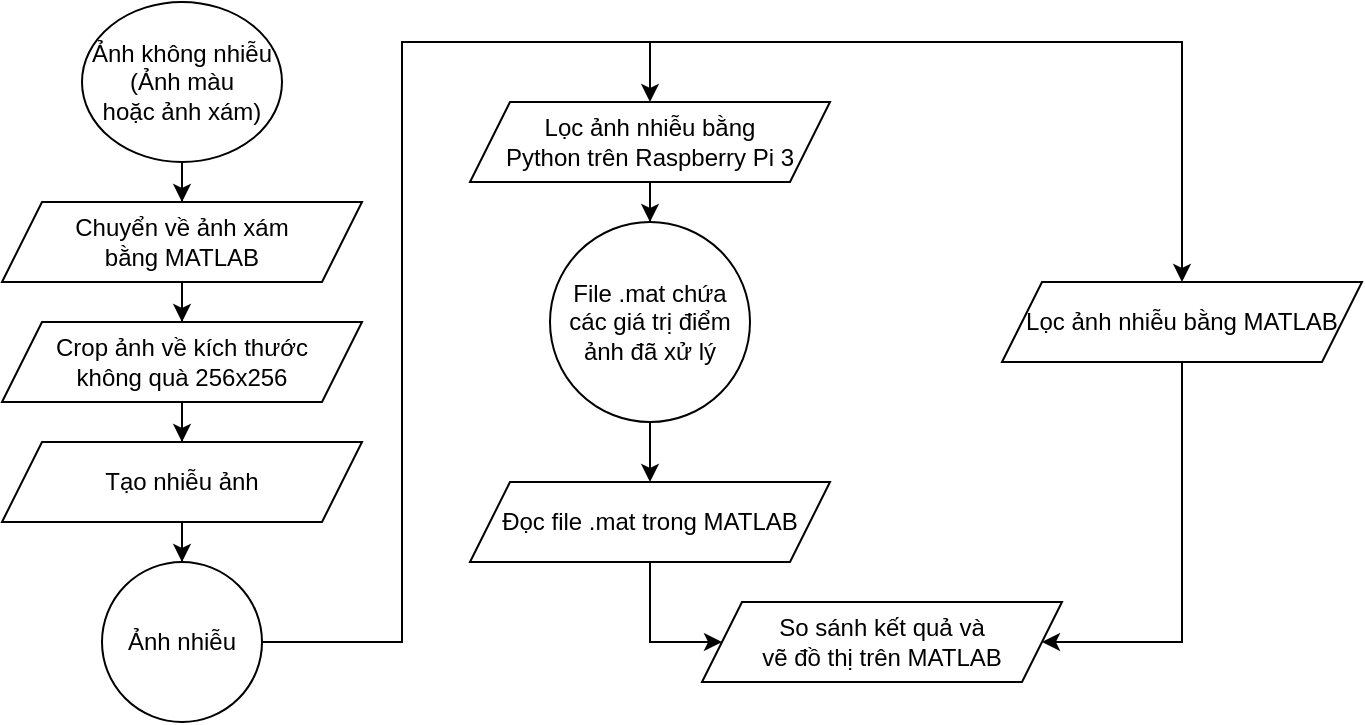 <mxfile version="24.4.8" type="device">
  <diagram id="C5RBs43oDa-KdzZeNtuy" name="Page-1">
    <mxGraphModel dx="1050" dy="629" grid="1" gridSize="10" guides="1" tooltips="1" connect="1" arrows="1" fold="1" page="1" pageScale="1" pageWidth="827" pageHeight="1169" math="0" shadow="0">
      <root>
        <mxCell id="WIyWlLk6GJQsqaUBKTNV-0" />
        <mxCell id="WIyWlLk6GJQsqaUBKTNV-1" parent="WIyWlLk6GJQsqaUBKTNV-0" />
        <mxCell id="Q-4LTJM0KD3jdyY_kC-U-11" style="edgeStyle=orthogonalEdgeStyle;rounded=0;orthogonalLoop=1;jettySize=auto;html=1;entryX=0.5;entryY=0;entryDx=0;entryDy=0;" edge="1" parent="WIyWlLk6GJQsqaUBKTNV-1" source="Q-4LTJM0KD3jdyY_kC-U-0" target="Q-4LTJM0KD3jdyY_kC-U-1">
          <mxGeometry relative="1" as="geometry" />
        </mxCell>
        <mxCell id="Q-4LTJM0KD3jdyY_kC-U-0" value="Ảnh không nhiễu&lt;br&gt;(Ảnh màu &lt;br&gt;hoặc ảnh xám)" style="ellipse;whiteSpace=wrap;html=1;" vertex="1" parent="WIyWlLk6GJQsqaUBKTNV-1">
          <mxGeometry x="40" width="100" height="80" as="geometry" />
        </mxCell>
        <mxCell id="Q-4LTJM0KD3jdyY_kC-U-12" style="edgeStyle=orthogonalEdgeStyle;rounded=0;orthogonalLoop=1;jettySize=auto;html=1;entryX=0.5;entryY=0;entryDx=0;entryDy=0;" edge="1" parent="WIyWlLk6GJQsqaUBKTNV-1" source="Q-4LTJM0KD3jdyY_kC-U-1" target="Q-4LTJM0KD3jdyY_kC-U-2">
          <mxGeometry relative="1" as="geometry" />
        </mxCell>
        <mxCell id="Q-4LTJM0KD3jdyY_kC-U-1" value="Chuyển về ảnh xám&lt;br&gt;bằng MATLAB" style="shape=parallelogram;perimeter=parallelogramPerimeter;whiteSpace=wrap;html=1;fixedSize=1;" vertex="1" parent="WIyWlLk6GJQsqaUBKTNV-1">
          <mxGeometry y="100" width="180" height="40" as="geometry" />
        </mxCell>
        <mxCell id="Q-4LTJM0KD3jdyY_kC-U-13" style="edgeStyle=orthogonalEdgeStyle;rounded=0;orthogonalLoop=1;jettySize=auto;html=1;entryX=0.5;entryY=0;entryDx=0;entryDy=0;" edge="1" parent="WIyWlLk6GJQsqaUBKTNV-1" source="Q-4LTJM0KD3jdyY_kC-U-2" target="Q-4LTJM0KD3jdyY_kC-U-3">
          <mxGeometry relative="1" as="geometry" />
        </mxCell>
        <mxCell id="Q-4LTJM0KD3jdyY_kC-U-2" value="Crop ảnh về kích thước&lt;br&gt;không quà 256x256" style="shape=parallelogram;perimeter=parallelogramPerimeter;whiteSpace=wrap;html=1;fixedSize=1;" vertex="1" parent="WIyWlLk6GJQsqaUBKTNV-1">
          <mxGeometry y="160" width="180" height="40" as="geometry" />
        </mxCell>
        <mxCell id="Q-4LTJM0KD3jdyY_kC-U-14" style="edgeStyle=orthogonalEdgeStyle;rounded=0;orthogonalLoop=1;jettySize=auto;html=1;entryX=0.5;entryY=0;entryDx=0;entryDy=0;" edge="1" parent="WIyWlLk6GJQsqaUBKTNV-1" source="Q-4LTJM0KD3jdyY_kC-U-3" target="Q-4LTJM0KD3jdyY_kC-U-4">
          <mxGeometry relative="1" as="geometry" />
        </mxCell>
        <mxCell id="Q-4LTJM0KD3jdyY_kC-U-3" value="Tạo nhiễu ảnh" style="shape=parallelogram;perimeter=parallelogramPerimeter;whiteSpace=wrap;html=1;fixedSize=1;" vertex="1" parent="WIyWlLk6GJQsqaUBKTNV-1">
          <mxGeometry y="220" width="180" height="40" as="geometry" />
        </mxCell>
        <mxCell id="Q-4LTJM0KD3jdyY_kC-U-16" style="edgeStyle=orthogonalEdgeStyle;rounded=0;orthogonalLoop=1;jettySize=auto;html=1;entryX=0.5;entryY=0;entryDx=0;entryDy=0;" edge="1" parent="WIyWlLk6GJQsqaUBKTNV-1" source="Q-4LTJM0KD3jdyY_kC-U-4" target="Q-4LTJM0KD3jdyY_kC-U-5">
          <mxGeometry relative="1" as="geometry">
            <Array as="points">
              <mxPoint x="200" y="320" />
              <mxPoint x="200" y="20" />
              <mxPoint x="324" y="20" />
            </Array>
          </mxGeometry>
        </mxCell>
        <mxCell id="Q-4LTJM0KD3jdyY_kC-U-17" style="edgeStyle=orthogonalEdgeStyle;rounded=0;orthogonalLoop=1;jettySize=auto;html=1;entryX=0.5;entryY=0;entryDx=0;entryDy=0;" edge="1" parent="WIyWlLk6GJQsqaUBKTNV-1" source="Q-4LTJM0KD3jdyY_kC-U-4" target="Q-4LTJM0KD3jdyY_kC-U-8">
          <mxGeometry relative="1" as="geometry">
            <Array as="points">
              <mxPoint x="200" y="320" />
              <mxPoint x="200" y="20" />
              <mxPoint x="590" y="20" />
            </Array>
          </mxGeometry>
        </mxCell>
        <mxCell id="Q-4LTJM0KD3jdyY_kC-U-4" value="Ảnh nhiễu" style="ellipse;whiteSpace=wrap;html=1;" vertex="1" parent="WIyWlLk6GJQsqaUBKTNV-1">
          <mxGeometry x="50" y="280" width="80" height="80" as="geometry" />
        </mxCell>
        <mxCell id="Q-4LTJM0KD3jdyY_kC-U-18" style="edgeStyle=orthogonalEdgeStyle;rounded=0;orthogonalLoop=1;jettySize=auto;html=1;entryX=0.5;entryY=0;entryDx=0;entryDy=0;" edge="1" parent="WIyWlLk6GJQsqaUBKTNV-1" source="Q-4LTJM0KD3jdyY_kC-U-5" target="Q-4LTJM0KD3jdyY_kC-U-6">
          <mxGeometry relative="1" as="geometry" />
        </mxCell>
        <mxCell id="Q-4LTJM0KD3jdyY_kC-U-5" value="Lọc ảnh nhiễu bằng &lt;br&gt;Python trên Raspberry Pi 3" style="shape=parallelogram;perimeter=parallelogramPerimeter;whiteSpace=wrap;html=1;fixedSize=1;" vertex="1" parent="WIyWlLk6GJQsqaUBKTNV-1">
          <mxGeometry x="234" y="50" width="180" height="40" as="geometry" />
        </mxCell>
        <mxCell id="Q-4LTJM0KD3jdyY_kC-U-19" style="edgeStyle=orthogonalEdgeStyle;rounded=0;orthogonalLoop=1;jettySize=auto;html=1;entryX=0.5;entryY=0;entryDx=0;entryDy=0;" edge="1" parent="WIyWlLk6GJQsqaUBKTNV-1" source="Q-4LTJM0KD3jdyY_kC-U-6" target="Q-4LTJM0KD3jdyY_kC-U-7">
          <mxGeometry relative="1" as="geometry" />
        </mxCell>
        <mxCell id="Q-4LTJM0KD3jdyY_kC-U-6" value="File .mat chứa các giá trị điểm ảnh đã xử lý" style="ellipse;whiteSpace=wrap;html=1;" vertex="1" parent="WIyWlLk6GJQsqaUBKTNV-1">
          <mxGeometry x="274" y="110" width="100" height="100" as="geometry" />
        </mxCell>
        <mxCell id="Q-4LTJM0KD3jdyY_kC-U-20" style="edgeStyle=orthogonalEdgeStyle;rounded=0;orthogonalLoop=1;jettySize=auto;html=1;entryX=0;entryY=0.5;entryDx=0;entryDy=0;" edge="1" parent="WIyWlLk6GJQsqaUBKTNV-1" source="Q-4LTJM0KD3jdyY_kC-U-7" target="Q-4LTJM0KD3jdyY_kC-U-9">
          <mxGeometry relative="1" as="geometry">
            <Array as="points">
              <mxPoint x="324" y="320" />
            </Array>
          </mxGeometry>
        </mxCell>
        <mxCell id="Q-4LTJM0KD3jdyY_kC-U-7" value="Đọc file .mat trong MATLAB" style="shape=parallelogram;perimeter=parallelogramPerimeter;whiteSpace=wrap;html=1;fixedSize=1;" vertex="1" parent="WIyWlLk6GJQsqaUBKTNV-1">
          <mxGeometry x="234" y="240" width="180" height="40" as="geometry" />
        </mxCell>
        <mxCell id="Q-4LTJM0KD3jdyY_kC-U-21" style="edgeStyle=orthogonalEdgeStyle;rounded=0;orthogonalLoop=1;jettySize=auto;html=1;entryX=1;entryY=0.5;entryDx=0;entryDy=0;" edge="1" parent="WIyWlLk6GJQsqaUBKTNV-1" source="Q-4LTJM0KD3jdyY_kC-U-8" target="Q-4LTJM0KD3jdyY_kC-U-9">
          <mxGeometry relative="1" as="geometry">
            <Array as="points">
              <mxPoint x="590" y="320" />
            </Array>
          </mxGeometry>
        </mxCell>
        <mxCell id="Q-4LTJM0KD3jdyY_kC-U-8" value="Lọc ảnh nhiễu bằng MATLAB" style="shape=parallelogram;perimeter=parallelogramPerimeter;whiteSpace=wrap;html=1;fixedSize=1;" vertex="1" parent="WIyWlLk6GJQsqaUBKTNV-1">
          <mxGeometry x="500" y="140" width="180" height="40" as="geometry" />
        </mxCell>
        <mxCell id="Q-4LTJM0KD3jdyY_kC-U-9" value="So sánh kết quả và &lt;br&gt;vẽ đồ thị trên MATLAB" style="shape=parallelogram;perimeter=parallelogramPerimeter;whiteSpace=wrap;html=1;fixedSize=1;" vertex="1" parent="WIyWlLk6GJQsqaUBKTNV-1">
          <mxGeometry x="350" y="300" width="180" height="40" as="geometry" />
        </mxCell>
      </root>
    </mxGraphModel>
  </diagram>
</mxfile>
